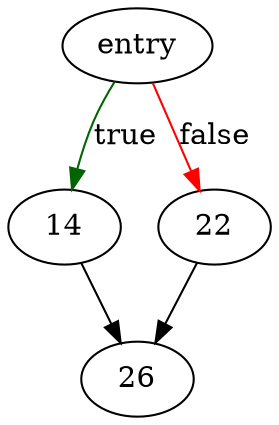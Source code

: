 digraph "cachedCellSize" {
	// Node definitions.
	2 [label=entry];
	14;
	22;
	26;

	// Edge definitions.
	2 -> 14 [
		color=darkgreen
		label=true
	];
	2 -> 22 [
		color=red
		label=false
	];
	14 -> 26;
	22 -> 26;
}